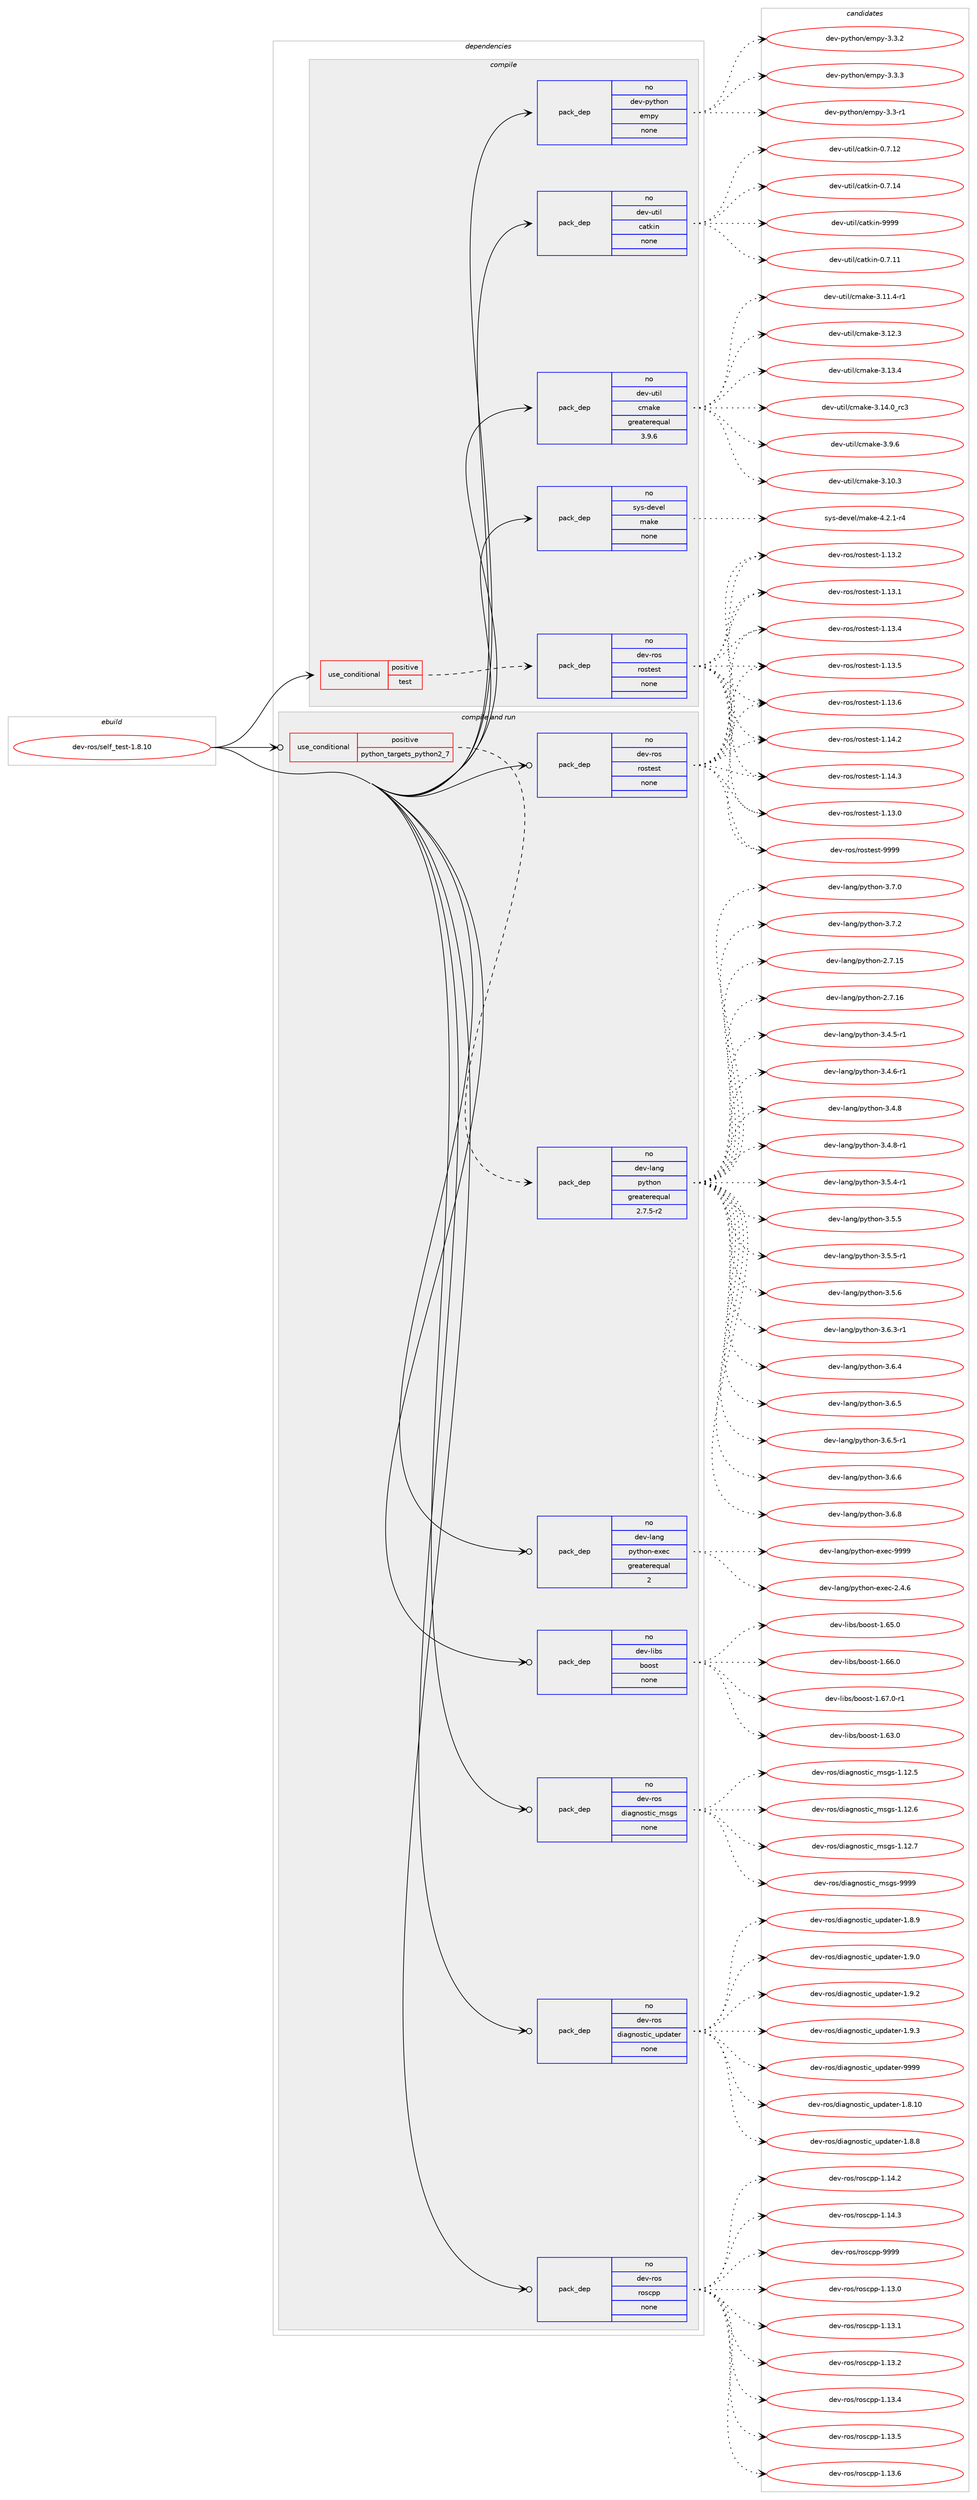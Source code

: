 digraph prolog {

# *************
# Graph options
# *************

newrank=true;
concentrate=true;
compound=true;
graph [rankdir=LR,fontname=Helvetica,fontsize=10,ranksep=1.5];#, ranksep=2.5, nodesep=0.2];
edge  [arrowhead=vee];
node  [fontname=Helvetica,fontsize=10];

# **********
# The ebuild
# **********

subgraph cluster_leftcol {
color=gray;
rank=same;
label=<<i>ebuild</i>>;
id [label="dev-ros/self_test-1.8.10", color=red, width=4, href="../dev-ros/self_test-1.8.10.svg"];
}

# ****************
# The dependencies
# ****************

subgraph cluster_midcol {
color=gray;
label=<<i>dependencies</i>>;
subgraph cluster_compile {
fillcolor="#eeeeee";
style=filled;
label=<<i>compile</i>>;
subgraph cond390593 {
dependency1470648 [label=<<TABLE BORDER="0" CELLBORDER="1" CELLSPACING="0" CELLPADDING="4"><TR><TD ROWSPAN="3" CELLPADDING="10">use_conditional</TD></TR><TR><TD>positive</TD></TR><TR><TD>test</TD></TR></TABLE>>, shape=none, color=red];
subgraph pack1056665 {
dependency1470649 [label=<<TABLE BORDER="0" CELLBORDER="1" CELLSPACING="0" CELLPADDING="4" WIDTH="220"><TR><TD ROWSPAN="6" CELLPADDING="30">pack_dep</TD></TR><TR><TD WIDTH="110">no</TD></TR><TR><TD>dev-ros</TD></TR><TR><TD>rostest</TD></TR><TR><TD>none</TD></TR><TR><TD></TD></TR></TABLE>>, shape=none, color=blue];
}
dependency1470648:e -> dependency1470649:w [weight=20,style="dashed",arrowhead="vee"];
}
id:e -> dependency1470648:w [weight=20,style="solid",arrowhead="vee"];
subgraph pack1056666 {
dependency1470650 [label=<<TABLE BORDER="0" CELLBORDER="1" CELLSPACING="0" CELLPADDING="4" WIDTH="220"><TR><TD ROWSPAN="6" CELLPADDING="30">pack_dep</TD></TR><TR><TD WIDTH="110">no</TD></TR><TR><TD>dev-python</TD></TR><TR><TD>empy</TD></TR><TR><TD>none</TD></TR><TR><TD></TD></TR></TABLE>>, shape=none, color=blue];
}
id:e -> dependency1470650:w [weight=20,style="solid",arrowhead="vee"];
subgraph pack1056667 {
dependency1470651 [label=<<TABLE BORDER="0" CELLBORDER="1" CELLSPACING="0" CELLPADDING="4" WIDTH="220"><TR><TD ROWSPAN="6" CELLPADDING="30">pack_dep</TD></TR><TR><TD WIDTH="110">no</TD></TR><TR><TD>dev-util</TD></TR><TR><TD>catkin</TD></TR><TR><TD>none</TD></TR><TR><TD></TD></TR></TABLE>>, shape=none, color=blue];
}
id:e -> dependency1470651:w [weight=20,style="solid",arrowhead="vee"];
subgraph pack1056668 {
dependency1470652 [label=<<TABLE BORDER="0" CELLBORDER="1" CELLSPACING="0" CELLPADDING="4" WIDTH="220"><TR><TD ROWSPAN="6" CELLPADDING="30">pack_dep</TD></TR><TR><TD WIDTH="110">no</TD></TR><TR><TD>dev-util</TD></TR><TR><TD>cmake</TD></TR><TR><TD>greaterequal</TD></TR><TR><TD>3.9.6</TD></TR></TABLE>>, shape=none, color=blue];
}
id:e -> dependency1470652:w [weight=20,style="solid",arrowhead="vee"];
subgraph pack1056669 {
dependency1470653 [label=<<TABLE BORDER="0" CELLBORDER="1" CELLSPACING="0" CELLPADDING="4" WIDTH="220"><TR><TD ROWSPAN="6" CELLPADDING="30">pack_dep</TD></TR><TR><TD WIDTH="110">no</TD></TR><TR><TD>sys-devel</TD></TR><TR><TD>make</TD></TR><TR><TD>none</TD></TR><TR><TD></TD></TR></TABLE>>, shape=none, color=blue];
}
id:e -> dependency1470653:w [weight=20,style="solid",arrowhead="vee"];
}
subgraph cluster_compileandrun {
fillcolor="#eeeeee";
style=filled;
label=<<i>compile and run</i>>;
subgraph cond390594 {
dependency1470654 [label=<<TABLE BORDER="0" CELLBORDER="1" CELLSPACING="0" CELLPADDING="4"><TR><TD ROWSPAN="3" CELLPADDING="10">use_conditional</TD></TR><TR><TD>positive</TD></TR><TR><TD>python_targets_python2_7</TD></TR></TABLE>>, shape=none, color=red];
subgraph pack1056670 {
dependency1470655 [label=<<TABLE BORDER="0" CELLBORDER="1" CELLSPACING="0" CELLPADDING="4" WIDTH="220"><TR><TD ROWSPAN="6" CELLPADDING="30">pack_dep</TD></TR><TR><TD WIDTH="110">no</TD></TR><TR><TD>dev-lang</TD></TR><TR><TD>python</TD></TR><TR><TD>greaterequal</TD></TR><TR><TD>2.7.5-r2</TD></TR></TABLE>>, shape=none, color=blue];
}
dependency1470654:e -> dependency1470655:w [weight=20,style="dashed",arrowhead="vee"];
}
id:e -> dependency1470654:w [weight=20,style="solid",arrowhead="odotvee"];
subgraph pack1056671 {
dependency1470656 [label=<<TABLE BORDER="0" CELLBORDER="1" CELLSPACING="0" CELLPADDING="4" WIDTH="220"><TR><TD ROWSPAN="6" CELLPADDING="30">pack_dep</TD></TR><TR><TD WIDTH="110">no</TD></TR><TR><TD>dev-lang</TD></TR><TR><TD>python-exec</TD></TR><TR><TD>greaterequal</TD></TR><TR><TD>2</TD></TR></TABLE>>, shape=none, color=blue];
}
id:e -> dependency1470656:w [weight=20,style="solid",arrowhead="odotvee"];
subgraph pack1056672 {
dependency1470657 [label=<<TABLE BORDER="0" CELLBORDER="1" CELLSPACING="0" CELLPADDING="4" WIDTH="220"><TR><TD ROWSPAN="6" CELLPADDING="30">pack_dep</TD></TR><TR><TD WIDTH="110">no</TD></TR><TR><TD>dev-libs</TD></TR><TR><TD>boost</TD></TR><TR><TD>none</TD></TR><TR><TD></TD></TR></TABLE>>, shape=none, color=blue];
}
id:e -> dependency1470657:w [weight=20,style="solid",arrowhead="odotvee"];
subgraph pack1056673 {
dependency1470658 [label=<<TABLE BORDER="0" CELLBORDER="1" CELLSPACING="0" CELLPADDING="4" WIDTH="220"><TR><TD ROWSPAN="6" CELLPADDING="30">pack_dep</TD></TR><TR><TD WIDTH="110">no</TD></TR><TR><TD>dev-ros</TD></TR><TR><TD>diagnostic_msgs</TD></TR><TR><TD>none</TD></TR><TR><TD></TD></TR></TABLE>>, shape=none, color=blue];
}
id:e -> dependency1470658:w [weight=20,style="solid",arrowhead="odotvee"];
subgraph pack1056674 {
dependency1470659 [label=<<TABLE BORDER="0" CELLBORDER="1" CELLSPACING="0" CELLPADDING="4" WIDTH="220"><TR><TD ROWSPAN="6" CELLPADDING="30">pack_dep</TD></TR><TR><TD WIDTH="110">no</TD></TR><TR><TD>dev-ros</TD></TR><TR><TD>diagnostic_updater</TD></TR><TR><TD>none</TD></TR><TR><TD></TD></TR></TABLE>>, shape=none, color=blue];
}
id:e -> dependency1470659:w [weight=20,style="solid",arrowhead="odotvee"];
subgraph pack1056675 {
dependency1470660 [label=<<TABLE BORDER="0" CELLBORDER="1" CELLSPACING="0" CELLPADDING="4" WIDTH="220"><TR><TD ROWSPAN="6" CELLPADDING="30">pack_dep</TD></TR><TR><TD WIDTH="110">no</TD></TR><TR><TD>dev-ros</TD></TR><TR><TD>roscpp</TD></TR><TR><TD>none</TD></TR><TR><TD></TD></TR></TABLE>>, shape=none, color=blue];
}
id:e -> dependency1470660:w [weight=20,style="solid",arrowhead="odotvee"];
subgraph pack1056676 {
dependency1470661 [label=<<TABLE BORDER="0" CELLBORDER="1" CELLSPACING="0" CELLPADDING="4" WIDTH="220"><TR><TD ROWSPAN="6" CELLPADDING="30">pack_dep</TD></TR><TR><TD WIDTH="110">no</TD></TR><TR><TD>dev-ros</TD></TR><TR><TD>rostest</TD></TR><TR><TD>none</TD></TR><TR><TD></TD></TR></TABLE>>, shape=none, color=blue];
}
id:e -> dependency1470661:w [weight=20,style="solid",arrowhead="odotvee"];
}
subgraph cluster_run {
fillcolor="#eeeeee";
style=filled;
label=<<i>run</i>>;
}
}

# **************
# The candidates
# **************

subgraph cluster_choices {
rank=same;
color=gray;
label=<<i>candidates</i>>;

subgraph choice1056665 {
color=black;
nodesep=1;
choice100101118451141111154711411111511610111511645494649514648 [label="dev-ros/rostest-1.13.0", color=red, width=4,href="../dev-ros/rostest-1.13.0.svg"];
choice100101118451141111154711411111511610111511645494649514649 [label="dev-ros/rostest-1.13.1", color=red, width=4,href="../dev-ros/rostest-1.13.1.svg"];
choice100101118451141111154711411111511610111511645494649514650 [label="dev-ros/rostest-1.13.2", color=red, width=4,href="../dev-ros/rostest-1.13.2.svg"];
choice100101118451141111154711411111511610111511645494649514652 [label="dev-ros/rostest-1.13.4", color=red, width=4,href="../dev-ros/rostest-1.13.4.svg"];
choice100101118451141111154711411111511610111511645494649514653 [label="dev-ros/rostest-1.13.5", color=red, width=4,href="../dev-ros/rostest-1.13.5.svg"];
choice100101118451141111154711411111511610111511645494649514654 [label="dev-ros/rostest-1.13.6", color=red, width=4,href="../dev-ros/rostest-1.13.6.svg"];
choice100101118451141111154711411111511610111511645494649524650 [label="dev-ros/rostest-1.14.2", color=red, width=4,href="../dev-ros/rostest-1.14.2.svg"];
choice100101118451141111154711411111511610111511645494649524651 [label="dev-ros/rostest-1.14.3", color=red, width=4,href="../dev-ros/rostest-1.14.3.svg"];
choice10010111845114111115471141111151161011151164557575757 [label="dev-ros/rostest-9999", color=red, width=4,href="../dev-ros/rostest-9999.svg"];
dependency1470649:e -> choice100101118451141111154711411111511610111511645494649514648:w [style=dotted,weight="100"];
dependency1470649:e -> choice100101118451141111154711411111511610111511645494649514649:w [style=dotted,weight="100"];
dependency1470649:e -> choice100101118451141111154711411111511610111511645494649514650:w [style=dotted,weight="100"];
dependency1470649:e -> choice100101118451141111154711411111511610111511645494649514652:w [style=dotted,weight="100"];
dependency1470649:e -> choice100101118451141111154711411111511610111511645494649514653:w [style=dotted,weight="100"];
dependency1470649:e -> choice100101118451141111154711411111511610111511645494649514654:w [style=dotted,weight="100"];
dependency1470649:e -> choice100101118451141111154711411111511610111511645494649524650:w [style=dotted,weight="100"];
dependency1470649:e -> choice100101118451141111154711411111511610111511645494649524651:w [style=dotted,weight="100"];
dependency1470649:e -> choice10010111845114111115471141111151161011151164557575757:w [style=dotted,weight="100"];
}
subgraph choice1056666 {
color=black;
nodesep=1;
choice1001011184511212111610411111047101109112121455146514511449 [label="dev-python/empy-3.3-r1", color=red, width=4,href="../dev-python/empy-3.3-r1.svg"];
choice1001011184511212111610411111047101109112121455146514650 [label="dev-python/empy-3.3.2", color=red, width=4,href="../dev-python/empy-3.3.2.svg"];
choice1001011184511212111610411111047101109112121455146514651 [label="dev-python/empy-3.3.3", color=red, width=4,href="../dev-python/empy-3.3.3.svg"];
dependency1470650:e -> choice1001011184511212111610411111047101109112121455146514511449:w [style=dotted,weight="100"];
dependency1470650:e -> choice1001011184511212111610411111047101109112121455146514650:w [style=dotted,weight="100"];
dependency1470650:e -> choice1001011184511212111610411111047101109112121455146514651:w [style=dotted,weight="100"];
}
subgraph choice1056667 {
color=black;
nodesep=1;
choice1001011184511711610510847999711610710511045484655464949 [label="dev-util/catkin-0.7.11", color=red, width=4,href="../dev-util/catkin-0.7.11.svg"];
choice1001011184511711610510847999711610710511045484655464950 [label="dev-util/catkin-0.7.12", color=red, width=4,href="../dev-util/catkin-0.7.12.svg"];
choice1001011184511711610510847999711610710511045484655464952 [label="dev-util/catkin-0.7.14", color=red, width=4,href="../dev-util/catkin-0.7.14.svg"];
choice100101118451171161051084799971161071051104557575757 [label="dev-util/catkin-9999", color=red, width=4,href="../dev-util/catkin-9999.svg"];
dependency1470651:e -> choice1001011184511711610510847999711610710511045484655464949:w [style=dotted,weight="100"];
dependency1470651:e -> choice1001011184511711610510847999711610710511045484655464950:w [style=dotted,weight="100"];
dependency1470651:e -> choice1001011184511711610510847999711610710511045484655464952:w [style=dotted,weight="100"];
dependency1470651:e -> choice100101118451171161051084799971161071051104557575757:w [style=dotted,weight="100"];
}
subgraph choice1056668 {
color=black;
nodesep=1;
choice1001011184511711610510847991099710710145514649484651 [label="dev-util/cmake-3.10.3", color=red, width=4,href="../dev-util/cmake-3.10.3.svg"];
choice10010111845117116105108479910997107101455146494946524511449 [label="dev-util/cmake-3.11.4-r1", color=red, width=4,href="../dev-util/cmake-3.11.4-r1.svg"];
choice1001011184511711610510847991099710710145514649504651 [label="dev-util/cmake-3.12.3", color=red, width=4,href="../dev-util/cmake-3.12.3.svg"];
choice1001011184511711610510847991099710710145514649514652 [label="dev-util/cmake-3.13.4", color=red, width=4,href="../dev-util/cmake-3.13.4.svg"];
choice1001011184511711610510847991099710710145514649524648951149951 [label="dev-util/cmake-3.14.0_rc3", color=red, width=4,href="../dev-util/cmake-3.14.0_rc3.svg"];
choice10010111845117116105108479910997107101455146574654 [label="dev-util/cmake-3.9.6", color=red, width=4,href="../dev-util/cmake-3.9.6.svg"];
dependency1470652:e -> choice1001011184511711610510847991099710710145514649484651:w [style=dotted,weight="100"];
dependency1470652:e -> choice10010111845117116105108479910997107101455146494946524511449:w [style=dotted,weight="100"];
dependency1470652:e -> choice1001011184511711610510847991099710710145514649504651:w [style=dotted,weight="100"];
dependency1470652:e -> choice1001011184511711610510847991099710710145514649514652:w [style=dotted,weight="100"];
dependency1470652:e -> choice1001011184511711610510847991099710710145514649524648951149951:w [style=dotted,weight="100"];
dependency1470652:e -> choice10010111845117116105108479910997107101455146574654:w [style=dotted,weight="100"];
}
subgraph choice1056669 {
color=black;
nodesep=1;
choice1151211154510010111810110847109971071014552465046494511452 [label="sys-devel/make-4.2.1-r4", color=red, width=4,href="../sys-devel/make-4.2.1-r4.svg"];
dependency1470653:e -> choice1151211154510010111810110847109971071014552465046494511452:w [style=dotted,weight="100"];
}
subgraph choice1056670 {
color=black;
nodesep=1;
choice10010111845108971101034711212111610411111045504655464953 [label="dev-lang/python-2.7.15", color=red, width=4,href="../dev-lang/python-2.7.15.svg"];
choice10010111845108971101034711212111610411111045504655464954 [label="dev-lang/python-2.7.16", color=red, width=4,href="../dev-lang/python-2.7.16.svg"];
choice1001011184510897110103471121211161041111104551465246534511449 [label="dev-lang/python-3.4.5-r1", color=red, width=4,href="../dev-lang/python-3.4.5-r1.svg"];
choice1001011184510897110103471121211161041111104551465246544511449 [label="dev-lang/python-3.4.6-r1", color=red, width=4,href="../dev-lang/python-3.4.6-r1.svg"];
choice100101118451089711010347112121116104111110455146524656 [label="dev-lang/python-3.4.8", color=red, width=4,href="../dev-lang/python-3.4.8.svg"];
choice1001011184510897110103471121211161041111104551465246564511449 [label="dev-lang/python-3.4.8-r1", color=red, width=4,href="../dev-lang/python-3.4.8-r1.svg"];
choice1001011184510897110103471121211161041111104551465346524511449 [label="dev-lang/python-3.5.4-r1", color=red, width=4,href="../dev-lang/python-3.5.4-r1.svg"];
choice100101118451089711010347112121116104111110455146534653 [label="dev-lang/python-3.5.5", color=red, width=4,href="../dev-lang/python-3.5.5.svg"];
choice1001011184510897110103471121211161041111104551465346534511449 [label="dev-lang/python-3.5.5-r1", color=red, width=4,href="../dev-lang/python-3.5.5-r1.svg"];
choice100101118451089711010347112121116104111110455146534654 [label="dev-lang/python-3.5.6", color=red, width=4,href="../dev-lang/python-3.5.6.svg"];
choice1001011184510897110103471121211161041111104551465446514511449 [label="dev-lang/python-3.6.3-r1", color=red, width=4,href="../dev-lang/python-3.6.3-r1.svg"];
choice100101118451089711010347112121116104111110455146544652 [label="dev-lang/python-3.6.4", color=red, width=4,href="../dev-lang/python-3.6.4.svg"];
choice100101118451089711010347112121116104111110455146544653 [label="dev-lang/python-3.6.5", color=red, width=4,href="../dev-lang/python-3.6.5.svg"];
choice1001011184510897110103471121211161041111104551465446534511449 [label="dev-lang/python-3.6.5-r1", color=red, width=4,href="../dev-lang/python-3.6.5-r1.svg"];
choice100101118451089711010347112121116104111110455146544654 [label="dev-lang/python-3.6.6", color=red, width=4,href="../dev-lang/python-3.6.6.svg"];
choice100101118451089711010347112121116104111110455146544656 [label="dev-lang/python-3.6.8", color=red, width=4,href="../dev-lang/python-3.6.8.svg"];
choice100101118451089711010347112121116104111110455146554648 [label="dev-lang/python-3.7.0", color=red, width=4,href="../dev-lang/python-3.7.0.svg"];
choice100101118451089711010347112121116104111110455146554650 [label="dev-lang/python-3.7.2", color=red, width=4,href="../dev-lang/python-3.7.2.svg"];
dependency1470655:e -> choice10010111845108971101034711212111610411111045504655464953:w [style=dotted,weight="100"];
dependency1470655:e -> choice10010111845108971101034711212111610411111045504655464954:w [style=dotted,weight="100"];
dependency1470655:e -> choice1001011184510897110103471121211161041111104551465246534511449:w [style=dotted,weight="100"];
dependency1470655:e -> choice1001011184510897110103471121211161041111104551465246544511449:w [style=dotted,weight="100"];
dependency1470655:e -> choice100101118451089711010347112121116104111110455146524656:w [style=dotted,weight="100"];
dependency1470655:e -> choice1001011184510897110103471121211161041111104551465246564511449:w [style=dotted,weight="100"];
dependency1470655:e -> choice1001011184510897110103471121211161041111104551465346524511449:w [style=dotted,weight="100"];
dependency1470655:e -> choice100101118451089711010347112121116104111110455146534653:w [style=dotted,weight="100"];
dependency1470655:e -> choice1001011184510897110103471121211161041111104551465346534511449:w [style=dotted,weight="100"];
dependency1470655:e -> choice100101118451089711010347112121116104111110455146534654:w [style=dotted,weight="100"];
dependency1470655:e -> choice1001011184510897110103471121211161041111104551465446514511449:w [style=dotted,weight="100"];
dependency1470655:e -> choice100101118451089711010347112121116104111110455146544652:w [style=dotted,weight="100"];
dependency1470655:e -> choice100101118451089711010347112121116104111110455146544653:w [style=dotted,weight="100"];
dependency1470655:e -> choice1001011184510897110103471121211161041111104551465446534511449:w [style=dotted,weight="100"];
dependency1470655:e -> choice100101118451089711010347112121116104111110455146544654:w [style=dotted,weight="100"];
dependency1470655:e -> choice100101118451089711010347112121116104111110455146544656:w [style=dotted,weight="100"];
dependency1470655:e -> choice100101118451089711010347112121116104111110455146554648:w [style=dotted,weight="100"];
dependency1470655:e -> choice100101118451089711010347112121116104111110455146554650:w [style=dotted,weight="100"];
}
subgraph choice1056671 {
color=black;
nodesep=1;
choice1001011184510897110103471121211161041111104510112010199455046524654 [label="dev-lang/python-exec-2.4.6", color=red, width=4,href="../dev-lang/python-exec-2.4.6.svg"];
choice10010111845108971101034711212111610411111045101120101994557575757 [label="dev-lang/python-exec-9999", color=red, width=4,href="../dev-lang/python-exec-9999.svg"];
dependency1470656:e -> choice1001011184510897110103471121211161041111104510112010199455046524654:w [style=dotted,weight="100"];
dependency1470656:e -> choice10010111845108971101034711212111610411111045101120101994557575757:w [style=dotted,weight="100"];
}
subgraph choice1056672 {
color=black;
nodesep=1;
choice1001011184510810598115479811111111511645494654514648 [label="dev-libs/boost-1.63.0", color=red, width=4,href="../dev-libs/boost-1.63.0.svg"];
choice1001011184510810598115479811111111511645494654534648 [label="dev-libs/boost-1.65.0", color=red, width=4,href="../dev-libs/boost-1.65.0.svg"];
choice1001011184510810598115479811111111511645494654544648 [label="dev-libs/boost-1.66.0", color=red, width=4,href="../dev-libs/boost-1.66.0.svg"];
choice10010111845108105981154798111111115116454946545546484511449 [label="dev-libs/boost-1.67.0-r1", color=red, width=4,href="../dev-libs/boost-1.67.0-r1.svg"];
dependency1470657:e -> choice1001011184510810598115479811111111511645494654514648:w [style=dotted,weight="100"];
dependency1470657:e -> choice1001011184510810598115479811111111511645494654534648:w [style=dotted,weight="100"];
dependency1470657:e -> choice1001011184510810598115479811111111511645494654544648:w [style=dotted,weight="100"];
dependency1470657:e -> choice10010111845108105981154798111111115116454946545546484511449:w [style=dotted,weight="100"];
}
subgraph choice1056673 {
color=black;
nodesep=1;
choice100101118451141111154710010597103110111115116105999510911510311545494649504653 [label="dev-ros/diagnostic_msgs-1.12.5", color=red, width=4,href="../dev-ros/diagnostic_msgs-1.12.5.svg"];
choice100101118451141111154710010597103110111115116105999510911510311545494649504654 [label="dev-ros/diagnostic_msgs-1.12.6", color=red, width=4,href="../dev-ros/diagnostic_msgs-1.12.6.svg"];
choice100101118451141111154710010597103110111115116105999510911510311545494649504655 [label="dev-ros/diagnostic_msgs-1.12.7", color=red, width=4,href="../dev-ros/diagnostic_msgs-1.12.7.svg"];
choice10010111845114111115471001059710311011111511610599951091151031154557575757 [label="dev-ros/diagnostic_msgs-9999", color=red, width=4,href="../dev-ros/diagnostic_msgs-9999.svg"];
dependency1470658:e -> choice100101118451141111154710010597103110111115116105999510911510311545494649504653:w [style=dotted,weight="100"];
dependency1470658:e -> choice100101118451141111154710010597103110111115116105999510911510311545494649504654:w [style=dotted,weight="100"];
dependency1470658:e -> choice100101118451141111154710010597103110111115116105999510911510311545494649504655:w [style=dotted,weight="100"];
dependency1470658:e -> choice10010111845114111115471001059710311011111511610599951091151031154557575757:w [style=dotted,weight="100"];
}
subgraph choice1056674 {
color=black;
nodesep=1;
choice10010111845114111115471001059710311011111511610599951171121009711610111445494656464948 [label="dev-ros/diagnostic_updater-1.8.10", color=red, width=4,href="../dev-ros/diagnostic_updater-1.8.10.svg"];
choice100101118451141111154710010597103110111115116105999511711210097116101114454946564656 [label="dev-ros/diagnostic_updater-1.8.8", color=red, width=4,href="../dev-ros/diagnostic_updater-1.8.8.svg"];
choice100101118451141111154710010597103110111115116105999511711210097116101114454946564657 [label="dev-ros/diagnostic_updater-1.8.9", color=red, width=4,href="../dev-ros/diagnostic_updater-1.8.9.svg"];
choice100101118451141111154710010597103110111115116105999511711210097116101114454946574648 [label="dev-ros/diagnostic_updater-1.9.0", color=red, width=4,href="../dev-ros/diagnostic_updater-1.9.0.svg"];
choice100101118451141111154710010597103110111115116105999511711210097116101114454946574650 [label="dev-ros/diagnostic_updater-1.9.2", color=red, width=4,href="../dev-ros/diagnostic_updater-1.9.2.svg"];
choice100101118451141111154710010597103110111115116105999511711210097116101114454946574651 [label="dev-ros/diagnostic_updater-1.9.3", color=red, width=4,href="../dev-ros/diagnostic_updater-1.9.3.svg"];
choice1001011184511411111547100105971031101111151161059995117112100971161011144557575757 [label="dev-ros/diagnostic_updater-9999", color=red, width=4,href="../dev-ros/diagnostic_updater-9999.svg"];
dependency1470659:e -> choice10010111845114111115471001059710311011111511610599951171121009711610111445494656464948:w [style=dotted,weight="100"];
dependency1470659:e -> choice100101118451141111154710010597103110111115116105999511711210097116101114454946564656:w [style=dotted,weight="100"];
dependency1470659:e -> choice100101118451141111154710010597103110111115116105999511711210097116101114454946564657:w [style=dotted,weight="100"];
dependency1470659:e -> choice100101118451141111154710010597103110111115116105999511711210097116101114454946574648:w [style=dotted,weight="100"];
dependency1470659:e -> choice100101118451141111154710010597103110111115116105999511711210097116101114454946574650:w [style=dotted,weight="100"];
dependency1470659:e -> choice100101118451141111154710010597103110111115116105999511711210097116101114454946574651:w [style=dotted,weight="100"];
dependency1470659:e -> choice1001011184511411111547100105971031101111151161059995117112100971161011144557575757:w [style=dotted,weight="100"];
}
subgraph choice1056675 {
color=black;
nodesep=1;
choice10010111845114111115471141111159911211245494649514648 [label="dev-ros/roscpp-1.13.0", color=red, width=4,href="../dev-ros/roscpp-1.13.0.svg"];
choice10010111845114111115471141111159911211245494649514649 [label="dev-ros/roscpp-1.13.1", color=red, width=4,href="../dev-ros/roscpp-1.13.1.svg"];
choice10010111845114111115471141111159911211245494649514650 [label="dev-ros/roscpp-1.13.2", color=red, width=4,href="../dev-ros/roscpp-1.13.2.svg"];
choice10010111845114111115471141111159911211245494649514652 [label="dev-ros/roscpp-1.13.4", color=red, width=4,href="../dev-ros/roscpp-1.13.4.svg"];
choice10010111845114111115471141111159911211245494649514653 [label="dev-ros/roscpp-1.13.5", color=red, width=4,href="../dev-ros/roscpp-1.13.5.svg"];
choice10010111845114111115471141111159911211245494649514654 [label="dev-ros/roscpp-1.13.6", color=red, width=4,href="../dev-ros/roscpp-1.13.6.svg"];
choice10010111845114111115471141111159911211245494649524650 [label="dev-ros/roscpp-1.14.2", color=red, width=4,href="../dev-ros/roscpp-1.14.2.svg"];
choice10010111845114111115471141111159911211245494649524651 [label="dev-ros/roscpp-1.14.3", color=red, width=4,href="../dev-ros/roscpp-1.14.3.svg"];
choice1001011184511411111547114111115991121124557575757 [label="dev-ros/roscpp-9999", color=red, width=4,href="../dev-ros/roscpp-9999.svg"];
dependency1470660:e -> choice10010111845114111115471141111159911211245494649514648:w [style=dotted,weight="100"];
dependency1470660:e -> choice10010111845114111115471141111159911211245494649514649:w [style=dotted,weight="100"];
dependency1470660:e -> choice10010111845114111115471141111159911211245494649514650:w [style=dotted,weight="100"];
dependency1470660:e -> choice10010111845114111115471141111159911211245494649514652:w [style=dotted,weight="100"];
dependency1470660:e -> choice10010111845114111115471141111159911211245494649514653:w [style=dotted,weight="100"];
dependency1470660:e -> choice10010111845114111115471141111159911211245494649514654:w [style=dotted,weight="100"];
dependency1470660:e -> choice10010111845114111115471141111159911211245494649524650:w [style=dotted,weight="100"];
dependency1470660:e -> choice10010111845114111115471141111159911211245494649524651:w [style=dotted,weight="100"];
dependency1470660:e -> choice1001011184511411111547114111115991121124557575757:w [style=dotted,weight="100"];
}
subgraph choice1056676 {
color=black;
nodesep=1;
choice100101118451141111154711411111511610111511645494649514648 [label="dev-ros/rostest-1.13.0", color=red, width=4,href="../dev-ros/rostest-1.13.0.svg"];
choice100101118451141111154711411111511610111511645494649514649 [label="dev-ros/rostest-1.13.1", color=red, width=4,href="../dev-ros/rostest-1.13.1.svg"];
choice100101118451141111154711411111511610111511645494649514650 [label="dev-ros/rostest-1.13.2", color=red, width=4,href="../dev-ros/rostest-1.13.2.svg"];
choice100101118451141111154711411111511610111511645494649514652 [label="dev-ros/rostest-1.13.4", color=red, width=4,href="../dev-ros/rostest-1.13.4.svg"];
choice100101118451141111154711411111511610111511645494649514653 [label="dev-ros/rostest-1.13.5", color=red, width=4,href="../dev-ros/rostest-1.13.5.svg"];
choice100101118451141111154711411111511610111511645494649514654 [label="dev-ros/rostest-1.13.6", color=red, width=4,href="../dev-ros/rostest-1.13.6.svg"];
choice100101118451141111154711411111511610111511645494649524650 [label="dev-ros/rostest-1.14.2", color=red, width=4,href="../dev-ros/rostest-1.14.2.svg"];
choice100101118451141111154711411111511610111511645494649524651 [label="dev-ros/rostest-1.14.3", color=red, width=4,href="../dev-ros/rostest-1.14.3.svg"];
choice10010111845114111115471141111151161011151164557575757 [label="dev-ros/rostest-9999", color=red, width=4,href="../dev-ros/rostest-9999.svg"];
dependency1470661:e -> choice100101118451141111154711411111511610111511645494649514648:w [style=dotted,weight="100"];
dependency1470661:e -> choice100101118451141111154711411111511610111511645494649514649:w [style=dotted,weight="100"];
dependency1470661:e -> choice100101118451141111154711411111511610111511645494649514650:w [style=dotted,weight="100"];
dependency1470661:e -> choice100101118451141111154711411111511610111511645494649514652:w [style=dotted,weight="100"];
dependency1470661:e -> choice100101118451141111154711411111511610111511645494649514653:w [style=dotted,weight="100"];
dependency1470661:e -> choice100101118451141111154711411111511610111511645494649514654:w [style=dotted,weight="100"];
dependency1470661:e -> choice100101118451141111154711411111511610111511645494649524650:w [style=dotted,weight="100"];
dependency1470661:e -> choice100101118451141111154711411111511610111511645494649524651:w [style=dotted,weight="100"];
dependency1470661:e -> choice10010111845114111115471141111151161011151164557575757:w [style=dotted,weight="100"];
}
}

}
